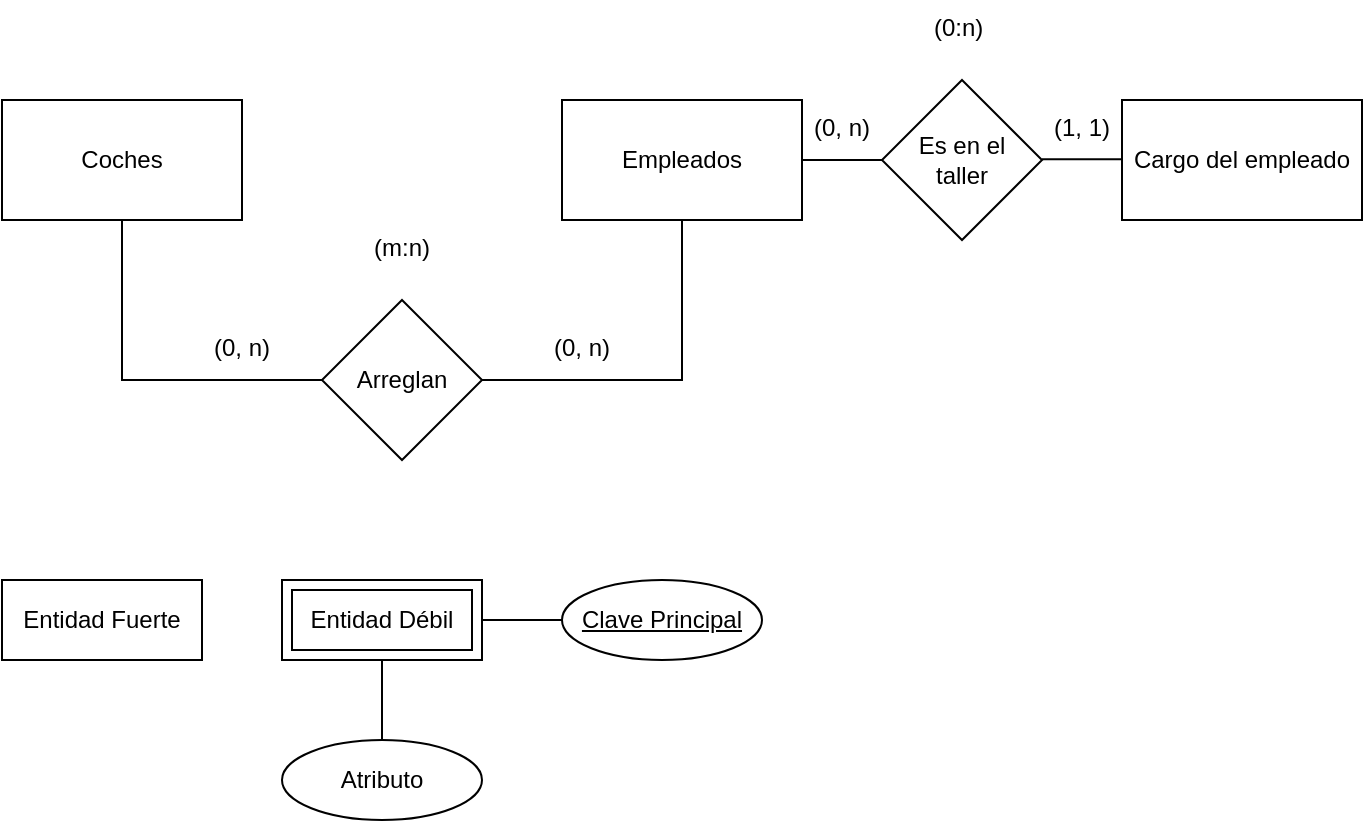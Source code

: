 <mxfile version="21.7.5" type="github">
  <diagram id="R2lEEEUBdFMjLlhIrx00" name="Page-1">
    <mxGraphModel dx="989" dy="562" grid="1" gridSize="10" guides="1" tooltips="1" connect="1" arrows="1" fold="1" page="1" pageScale="1" pageWidth="850" pageHeight="1100" math="0" shadow="0" extFonts="Permanent Marker^https://fonts.googleapis.com/css?family=Permanent+Marker">
      <root>
        <mxCell id="0" />
        <mxCell id="1" parent="0" />
        <mxCell id="sdZH9iouMRW4aTx41-n3-1" value="Coches" style="rounded=0;whiteSpace=wrap;html=1;" parent="1" vertex="1">
          <mxGeometry x="80" y="90" width="120" height="60" as="geometry" />
        </mxCell>
        <mxCell id="sdZH9iouMRW4aTx41-n3-2" value="Empleados" style="rounded=0;whiteSpace=wrap;html=1;" parent="1" vertex="1">
          <mxGeometry x="360" y="90" width="120" height="60" as="geometry" />
        </mxCell>
        <mxCell id="sdZH9iouMRW4aTx41-n3-4" value="Arreglan" style="rhombus;whiteSpace=wrap;html=1;" parent="1" vertex="1">
          <mxGeometry x="240" y="190" width="80" height="80" as="geometry" />
        </mxCell>
        <mxCell id="sdZH9iouMRW4aTx41-n3-9" value="" style="endArrow=none;html=1;rounded=0;entryX=0.5;entryY=1;entryDx=0;entryDy=0;exitX=1;exitY=0.5;exitDx=0;exitDy=0;" parent="1" source="sdZH9iouMRW4aTx41-n3-4" target="sdZH9iouMRW4aTx41-n3-2" edge="1">
          <mxGeometry width="50" height="50" relative="1" as="geometry">
            <mxPoint x="400" y="220" as="sourcePoint" />
            <mxPoint x="450" y="170" as="targetPoint" />
            <Array as="points">
              <mxPoint x="420" y="230" />
            </Array>
          </mxGeometry>
        </mxCell>
        <mxCell id="sdZH9iouMRW4aTx41-n3-10" value="" style="endArrow=none;html=1;rounded=0;entryX=0.5;entryY=1;entryDx=0;entryDy=0;exitX=0;exitY=0.5;exitDx=0;exitDy=0;" parent="1" source="sdZH9iouMRW4aTx41-n3-4" edge="1">
          <mxGeometry width="50" height="50" relative="1" as="geometry">
            <mxPoint x="40" y="230" as="sourcePoint" />
            <mxPoint x="140" y="150" as="targetPoint" />
            <Array as="points">
              <mxPoint x="140" y="230" />
            </Array>
          </mxGeometry>
        </mxCell>
        <mxCell id="sdZH9iouMRW4aTx41-n3-11" value="(0, n)" style="text;strokeColor=none;fillColor=none;spacingLeft=4;spacingRight=4;overflow=hidden;rotatable=0;points=[[0,0.5],[1,0.5]];portConstraint=eastwest;fontSize=12;whiteSpace=wrap;html=1;" parent="1" vertex="1">
          <mxGeometry x="180" y="200" width="40" height="30" as="geometry" />
        </mxCell>
        <mxCell id="sdZH9iouMRW4aTx41-n3-12" value="(0, n)" style="text;strokeColor=none;fillColor=none;spacingLeft=4;spacingRight=4;overflow=hidden;rotatable=0;points=[[0,0.5],[1,0.5]];portConstraint=eastwest;fontSize=12;whiteSpace=wrap;html=1;" parent="1" vertex="1">
          <mxGeometry x="350" y="200" width="40" height="30" as="geometry" />
        </mxCell>
        <mxCell id="sdZH9iouMRW4aTx41-n3-14" value="(m:n)" style="text;strokeColor=none;fillColor=none;spacingLeft=4;spacingRight=4;overflow=hidden;rotatable=0;points=[[0,0.5],[1,0.5]];portConstraint=eastwest;fontSize=12;whiteSpace=wrap;html=1;" parent="1" vertex="1">
          <mxGeometry x="260" y="150" width="40" height="30" as="geometry" />
        </mxCell>
        <mxCell id="sdZH9iouMRW4aTx41-n3-15" value="Cargo del empleado" style="rounded=0;whiteSpace=wrap;html=1;" parent="1" vertex="1">
          <mxGeometry x="640" y="90" width="120" height="60" as="geometry" />
        </mxCell>
        <mxCell id="sdZH9iouMRW4aTx41-n3-16" value="Es en el&lt;br&gt;taller" style="rhombus;whiteSpace=wrap;html=1;" parent="1" vertex="1">
          <mxGeometry x="520" y="80" width="80" height="80" as="geometry" />
        </mxCell>
        <mxCell id="sdZH9iouMRW4aTx41-n3-19" value="" style="endArrow=none;html=1;rounded=0;exitX=1;exitY=0.5;exitDx=0;exitDy=0;entryX=0;entryY=0.5;entryDx=0;entryDy=0;" parent="1" source="sdZH9iouMRW4aTx41-n3-2" target="sdZH9iouMRW4aTx41-n3-16" edge="1">
          <mxGeometry width="50" height="50" relative="1" as="geometry">
            <mxPoint x="500" y="180" as="sourcePoint" />
            <mxPoint x="550" y="130" as="targetPoint" />
          </mxGeometry>
        </mxCell>
        <mxCell id="sdZH9iouMRW4aTx41-n3-20" value="" style="endArrow=none;html=1;rounded=0;exitX=1;exitY=0.5;exitDx=0;exitDy=0;entryX=0;entryY=0.5;entryDx=0;entryDy=0;" parent="1" edge="1">
          <mxGeometry width="50" height="50" relative="1" as="geometry">
            <mxPoint x="600" y="119.58" as="sourcePoint" />
            <mxPoint x="640" y="119.58" as="targetPoint" />
          </mxGeometry>
        </mxCell>
        <mxCell id="sdZH9iouMRW4aTx41-n3-21" value="(0, n)" style="text;strokeColor=none;fillColor=none;spacingLeft=4;spacingRight=4;overflow=hidden;rotatable=0;points=[[0,0.5],[1,0.5]];portConstraint=eastwest;fontSize=12;whiteSpace=wrap;html=1;" parent="1" vertex="1">
          <mxGeometry x="480" y="90" width="40" height="30" as="geometry" />
        </mxCell>
        <mxCell id="sdZH9iouMRW4aTx41-n3-22" value="(1, 1)" style="text;strokeColor=none;fillColor=none;spacingLeft=4;spacingRight=4;overflow=hidden;rotatable=0;points=[[0,0.5],[1,0.5]];portConstraint=eastwest;fontSize=12;whiteSpace=wrap;html=1;" parent="1" vertex="1">
          <mxGeometry x="600" y="90" width="40" height="30" as="geometry" />
        </mxCell>
        <mxCell id="sdZH9iouMRW4aTx41-n3-23" value="(0:n)" style="text;strokeColor=none;fillColor=none;spacingLeft=4;spacingRight=4;overflow=hidden;rotatable=0;points=[[0,0.5],[1,0.5]];portConstraint=eastwest;fontSize=12;whiteSpace=wrap;html=1;" parent="1" vertex="1">
          <mxGeometry x="540" y="40" width="40" height="30" as="geometry" />
        </mxCell>
        <mxCell id="19dZ7l-9ie4_m7MVUiQQ-3" value="Entidad Fuerte" style="whiteSpace=wrap;html=1;align=center;" vertex="1" parent="1">
          <mxGeometry x="80" y="330" width="100" height="40" as="geometry" />
        </mxCell>
        <mxCell id="19dZ7l-9ie4_m7MVUiQQ-4" value="Entidad Débil" style="shape=ext;margin=3;double=1;whiteSpace=wrap;html=1;align=center;" vertex="1" parent="1">
          <mxGeometry x="220" y="330" width="100" height="40" as="geometry" />
        </mxCell>
        <mxCell id="19dZ7l-9ie4_m7MVUiQQ-6" value="Atributo" style="ellipse;whiteSpace=wrap;html=1;align=center;" vertex="1" parent="1">
          <mxGeometry x="220" y="410" width="100" height="40" as="geometry" />
        </mxCell>
        <mxCell id="19dZ7l-9ie4_m7MVUiQQ-7" value="Clave Principal" style="ellipse;whiteSpace=wrap;html=1;align=center;fontStyle=4;" vertex="1" parent="1">
          <mxGeometry x="360" y="330" width="100" height="40" as="geometry" />
        </mxCell>
        <mxCell id="19dZ7l-9ie4_m7MVUiQQ-9" value="" style="endArrow=none;html=1;rounded=0;exitX=0.5;exitY=1;exitDx=0;exitDy=0;entryX=0.5;entryY=0;entryDx=0;entryDy=0;" edge="1" parent="1" source="19dZ7l-9ie4_m7MVUiQQ-4" target="19dZ7l-9ie4_m7MVUiQQ-6">
          <mxGeometry relative="1" as="geometry">
            <mxPoint x="330" y="360" as="sourcePoint" />
            <mxPoint x="490" y="360" as="targetPoint" />
          </mxGeometry>
        </mxCell>
        <mxCell id="19dZ7l-9ie4_m7MVUiQQ-10" value="" style="endArrow=none;html=1;rounded=0;exitX=1;exitY=0.5;exitDx=0;exitDy=0;entryX=0;entryY=0.5;entryDx=0;entryDy=0;" edge="1" parent="1" source="19dZ7l-9ie4_m7MVUiQQ-4" target="19dZ7l-9ie4_m7MVUiQQ-7">
          <mxGeometry relative="1" as="geometry">
            <mxPoint x="330" y="380" as="sourcePoint" />
            <mxPoint x="380" y="410" as="targetPoint" />
          </mxGeometry>
        </mxCell>
      </root>
    </mxGraphModel>
  </diagram>
</mxfile>
